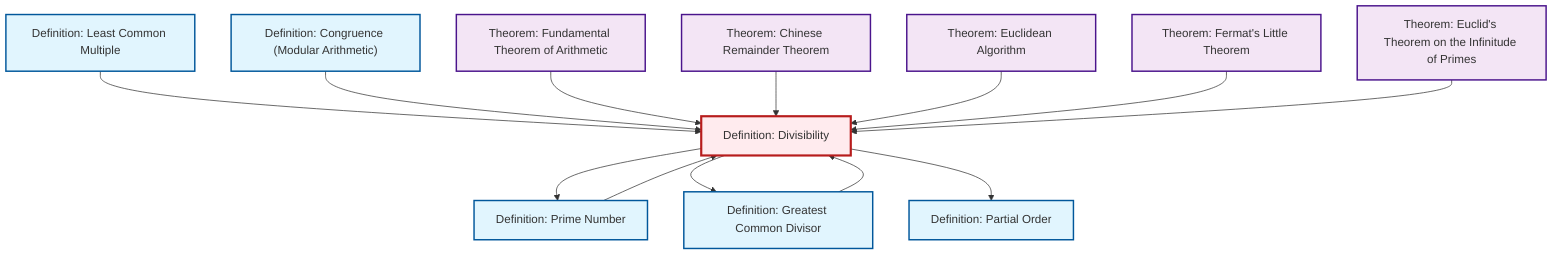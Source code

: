 graph TD
    classDef definition fill:#e1f5fe,stroke:#01579b,stroke-width:2px
    classDef theorem fill:#f3e5f5,stroke:#4a148c,stroke-width:2px
    classDef axiom fill:#fff3e0,stroke:#e65100,stroke-width:2px
    classDef example fill:#e8f5e9,stroke:#1b5e20,stroke-width:2px
    classDef current fill:#ffebee,stroke:#b71c1c,stroke-width:3px
    thm-euclidean-algorithm["Theorem: Euclidean Algorithm"]:::theorem
    def-lcm["Definition: Least Common Multiple"]:::definition
    thm-fundamental-arithmetic["Theorem: Fundamental Theorem of Arithmetic"]:::theorem
    def-prime["Definition: Prime Number"]:::definition
    def-partial-order["Definition: Partial Order"]:::definition
    thm-fermat-little["Theorem: Fermat's Little Theorem"]:::theorem
    thm-chinese-remainder["Theorem: Chinese Remainder Theorem"]:::theorem
    def-congruence["Definition: Congruence (Modular Arithmetic)"]:::definition
    thm-euclid-infinitude-primes["Theorem: Euclid's Theorem on the Infinitude of Primes"]:::theorem
    def-divisibility["Definition: Divisibility"]:::definition
    def-gcd["Definition: Greatest Common Divisor"]:::definition
    def-lcm --> def-divisibility
    def-divisibility --> def-prime
    def-gcd --> def-divisibility
    def-congruence --> def-divisibility
    def-divisibility --> def-gcd
    thm-fundamental-arithmetic --> def-divisibility
    def-prime --> def-divisibility
    thm-chinese-remainder --> def-divisibility
    thm-euclidean-algorithm --> def-divisibility
    thm-fermat-little --> def-divisibility
    def-divisibility --> def-partial-order
    thm-euclid-infinitude-primes --> def-divisibility
    class def-divisibility current